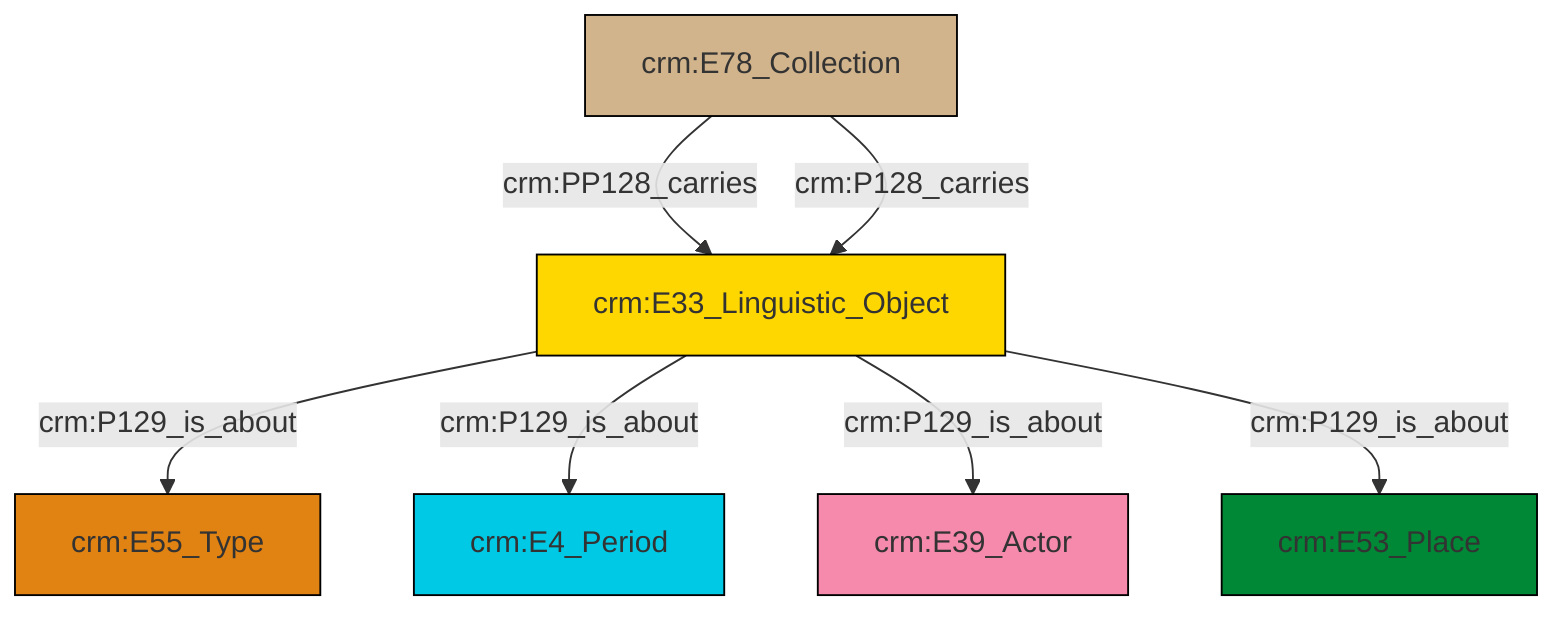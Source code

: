 graph TD
classDef Literal fill:#f2f2f2,stroke:#000000;
classDef CRM_Entity fill:#FFFFFF,stroke:#000000;
classDef Temporal_Entity fill:#00C9E6, stroke:#000000;
classDef Type fill:#E18312, stroke:#000000;
classDef Time-Span fill:#2C9C91, stroke:#000000;
classDef Appellation fill:#FFEB7F, stroke:#000000;
classDef Place fill:#008836, stroke:#000000;
classDef Persistent_Item fill:#B266B2, stroke:#000000;
classDef Conceptual_Object fill:#FFD700, stroke:#000000;
classDef Physical_Thing fill:#D2B48C, stroke:#000000;
classDef Actor fill:#f58aad, stroke:#000000;
classDef PC_Classes fill:#4ce600, stroke:#000000;
classDef Multi fill:#cccccc,stroke:#000000;

8["crm:E33_Linguistic_Object"]:::Conceptual_Object -->|crm:P129_is_about| 10["crm:E55_Type"]:::Type
2["crm:E78_Collection"]:::Physical_Thing -->|crm:PP128_carries| 8["crm:E33_Linguistic_Object"]:::Conceptual_Object
8["crm:E33_Linguistic_Object"]:::Conceptual_Object -->|crm:P129_is_about| 0["crm:E4_Period"]:::Temporal_Entity
8["crm:E33_Linguistic_Object"]:::Conceptual_Object -->|crm:P129_is_about| 4["crm:E39_Actor"]:::Actor
2["crm:E78_Collection"]:::Physical_Thing -->|crm:P128_carries| 8["crm:E33_Linguistic_Object"]:::Conceptual_Object
8["crm:E33_Linguistic_Object"]:::Conceptual_Object -->|crm:P129_is_about| 6["crm:E53_Place"]:::Place